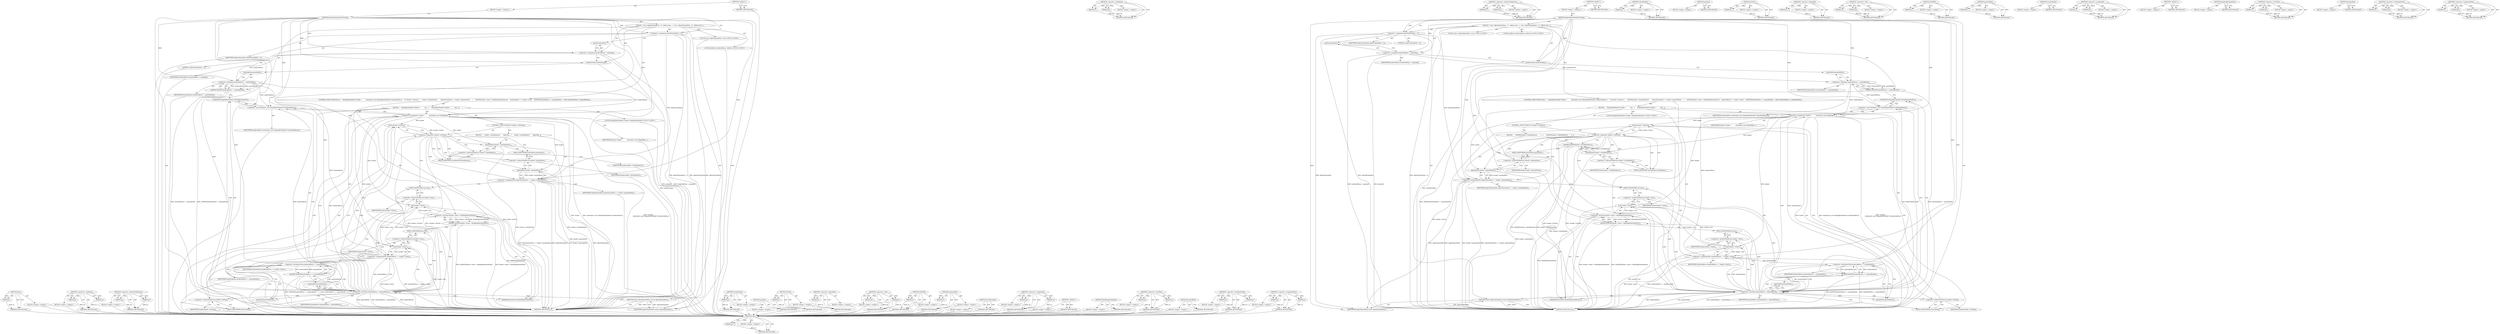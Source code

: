 digraph "&lt;operator&gt;.assignmentPlus" {
vulnerable_153 [label=<(METHOD,size)>];
vulnerable_154 [label=<(PARAM,p1)>];
vulnerable_155 [label=<(BLOCK,&lt;empty&gt;,&lt;empty&gt;)>];
vulnerable_156 [label=<(METHOD_RETURN,ANY)>];
vulnerable_109 [label=<(METHOD,&lt;operator&gt;.notEquals)>];
vulnerable_110 [label=<(PARAM,p1)>];
vulnerable_111 [label=<(PARAM,p2)>];
vulnerable_112 [label=<(BLOCK,&lt;empty&gt;,&lt;empty&gt;)>];
vulnerable_113 [label=<(METHOD_RETURN,ANY)>];
vulnerable_130 [label=<(METHOD,&lt;operator&gt;.indirectFieldAccess)>];
vulnerable_131 [label=<(PARAM,p1)>];
vulnerable_132 [label=<(PARAM,p2)>];
vulnerable_133 [label=<(BLOCK,&lt;empty&gt;,&lt;empty&gt;)>];
vulnerable_134 [label=<(METHOD_RETURN,ANY)>];
vulnerable_6 [label=<(METHOD,&lt;global&gt;)<SUB>1</SUB>>];
vulnerable_7 [label=<(BLOCK,&lt;empty&gt;,&lt;empty&gt;)<SUB>1</SUB>>];
vulnerable_8 [label=<(METHOD,objectPayloadSizeForTesting)<SUB>1</SUB>>];
vulnerable_9 [label=<(BLOCK,{
  size_t objectPayloadSize = 0;
  Address hea...,{
  size_t objectPayloadSize = 0;
  Address hea...)<SUB>1</SUB>>];
vulnerable_10 [label="<(LOCAL,size_t objectPayloadSize: size_t)<SUB>2</SUB>>"];
vulnerable_11 [label=<(&lt;operator&gt;.assignment,objectPayloadSize = 0)<SUB>2</SUB>>];
vulnerable_12 [label=<(IDENTIFIER,objectPayloadSize,objectPayloadSize = 0)<SUB>2</SUB>>];
vulnerable_13 [label=<(LITERAL,0,objectPayloadSize = 0)<SUB>2</SUB>>];
vulnerable_14 [label="<(LOCAL,Address headerAddress: Address)<SUB>3</SUB>>"];
vulnerable_15 [label=<(&lt;operator&gt;.assignment,headerAddress = payload())<SUB>3</SUB>>];
vulnerable_16 [label=<(IDENTIFIER,headerAddress,headerAddress = payload())<SUB>3</SUB>>];
vulnerable_17 [label=<(payload,payload())<SUB>3</SUB>>];
vulnerable_18 [label=<(markAsSwept,markAsSwept())<SUB>4</SUB>>];
vulnerable_19 [label=<(ASSERT,ASSERT(headerAddress != payloadEnd()))<SUB>5</SUB>>];
vulnerable_20 [label=<(&lt;operator&gt;.notEquals,headerAddress != payloadEnd())<SUB>5</SUB>>];
vulnerable_21 [label=<(IDENTIFIER,headerAddress,headerAddress != payloadEnd())<SUB>5</SUB>>];
vulnerable_22 [label=<(payloadEnd,payloadEnd())<SUB>5</SUB>>];
vulnerable_23 [label=<(CONTROL_STRUCTURE,DO,do {
     HeapObjectHeader* header =
         reinterpret_cast&lt;HeapObjectHeader*&gt;(headerAddress);
     if (!header-&gt;isFree()) {
      ASSERT(header-&gt;checkHeader());
       objectPayloadSize += header-&gt;payloadSize();
     }
     ASSERT(header-&gt;size() &lt; blinkPagePayloadSize());
    headerAddress += header-&gt;size();
    ASSERT(headerAddress &lt;= payloadEnd());
  } while (headerAddress &lt; payloadEnd());)<SUB>6</SUB>>];
vulnerable_24 [label=<(BLOCK,{
     HeapObjectHeader* header =
         rein...,{
     HeapObjectHeader* header =
         rein...)<SUB>6</SUB>>];
vulnerable_25 [label="<(LOCAL,HeapObjectHeader* header: HeapObjectHeader*)<SUB>7</SUB>>"];
vulnerable_26 [label=<(&lt;operator&gt;.assignment,* header =
         reinterpret_cast&lt;HeapObject...)<SUB>7</SUB>>];
vulnerable_27 [label=<(IDENTIFIER,header,* header =
         reinterpret_cast&lt;HeapObject...)<SUB>7</SUB>>];
vulnerable_28 [label=<(&lt;operator&gt;.cast,reinterpret_cast&lt;HeapObjectHeader*&gt;(headerAddress))<SUB>8</SUB>>];
vulnerable_29 [label=<(UNKNOWN,HeapObjectHeader*,HeapObjectHeader*)<SUB>8</SUB>>];
vulnerable_30 [label=<(IDENTIFIER,headerAddress,reinterpret_cast&lt;HeapObjectHeader*&gt;(headerAddress))<SUB>8</SUB>>];
vulnerable_31 [label=<(CONTROL_STRUCTURE,IF,if (!header-&gt;isFree()))<SUB>9</SUB>>];
vulnerable_32 [label=<(&lt;operator&gt;.logicalNot,!header-&gt;isFree())<SUB>9</SUB>>];
vulnerable_33 [label=<(isFree,header-&gt;isFree())<SUB>9</SUB>>];
vulnerable_34 [label=<(&lt;operator&gt;.indirectFieldAccess,header-&gt;isFree)<SUB>9</SUB>>];
vulnerable_35 [label=<(IDENTIFIER,header,header-&gt;isFree())<SUB>9</SUB>>];
vulnerable_36 [label=<(FIELD_IDENTIFIER,isFree,isFree)<SUB>9</SUB>>];
vulnerable_37 [label=<(BLOCK,{
      ASSERT(header-&gt;checkHeader());
       o...,{
      ASSERT(header-&gt;checkHeader());
       o...)<SUB>9</SUB>>];
vulnerable_38 [label=<(ASSERT,ASSERT(header-&gt;checkHeader()))<SUB>10</SUB>>];
vulnerable_39 [label=<(checkHeader,header-&gt;checkHeader())<SUB>10</SUB>>];
vulnerable_40 [label=<(&lt;operator&gt;.indirectFieldAccess,header-&gt;checkHeader)<SUB>10</SUB>>];
vulnerable_41 [label=<(IDENTIFIER,header,header-&gt;checkHeader())<SUB>10</SUB>>];
vulnerable_42 [label=<(FIELD_IDENTIFIER,checkHeader,checkHeader)<SUB>10</SUB>>];
vulnerable_43 [label=<(&lt;operator&gt;.assignmentPlus,objectPayloadSize += header-&gt;payloadSize())<SUB>11</SUB>>];
vulnerable_44 [label=<(IDENTIFIER,objectPayloadSize,objectPayloadSize += header-&gt;payloadSize())<SUB>11</SUB>>];
vulnerable_45 [label=<(payloadSize,header-&gt;payloadSize())<SUB>11</SUB>>];
vulnerable_46 [label=<(&lt;operator&gt;.indirectFieldAccess,header-&gt;payloadSize)<SUB>11</SUB>>];
vulnerable_47 [label=<(IDENTIFIER,header,header-&gt;payloadSize())<SUB>11</SUB>>];
vulnerable_48 [label=<(FIELD_IDENTIFIER,payloadSize,payloadSize)<SUB>11</SUB>>];
vulnerable_49 [label=<(ASSERT,ASSERT(header-&gt;size() &lt; blinkPagePayloadSize()))<SUB>13</SUB>>];
vulnerable_50 [label=<(&lt;operator&gt;.lessThan,header-&gt;size() &lt; blinkPagePayloadSize())<SUB>13</SUB>>];
vulnerable_51 [label=<(size,header-&gt;size())<SUB>13</SUB>>];
vulnerable_52 [label=<(&lt;operator&gt;.indirectFieldAccess,header-&gt;size)<SUB>13</SUB>>];
vulnerable_53 [label=<(IDENTIFIER,header,header-&gt;size())<SUB>13</SUB>>];
vulnerable_54 [label=<(FIELD_IDENTIFIER,size,size)<SUB>13</SUB>>];
vulnerable_55 [label=<(blinkPagePayloadSize,blinkPagePayloadSize())<SUB>13</SUB>>];
vulnerable_56 [label=<(&lt;operator&gt;.assignmentPlus,headerAddress += header-&gt;size())<SUB>14</SUB>>];
vulnerable_57 [label=<(IDENTIFIER,headerAddress,headerAddress += header-&gt;size())<SUB>14</SUB>>];
vulnerable_58 [label=<(size,header-&gt;size())<SUB>14</SUB>>];
vulnerable_59 [label=<(&lt;operator&gt;.indirectFieldAccess,header-&gt;size)<SUB>14</SUB>>];
vulnerable_60 [label=<(IDENTIFIER,header,header-&gt;size())<SUB>14</SUB>>];
vulnerable_61 [label=<(FIELD_IDENTIFIER,size,size)<SUB>14</SUB>>];
vulnerable_62 [label=<(ASSERT,ASSERT(headerAddress &lt;= payloadEnd()))<SUB>15</SUB>>];
vulnerable_63 [label=<(&lt;operator&gt;.lessEqualsThan,headerAddress &lt;= payloadEnd())<SUB>15</SUB>>];
vulnerable_64 [label=<(IDENTIFIER,headerAddress,headerAddress &lt;= payloadEnd())<SUB>15</SUB>>];
vulnerable_65 [label=<(payloadEnd,payloadEnd())<SUB>15</SUB>>];
vulnerable_66 [label=<(&lt;operator&gt;.lessThan,headerAddress &lt; payloadEnd())<SUB>16</SUB>>];
vulnerable_67 [label=<(IDENTIFIER,headerAddress,headerAddress &lt; payloadEnd())<SUB>16</SUB>>];
vulnerable_68 [label=<(payloadEnd,payloadEnd())<SUB>16</SUB>>];
vulnerable_69 [label=<(RETURN,return objectPayloadSize;,return objectPayloadSize;)<SUB>17</SUB>>];
vulnerable_70 [label=<(IDENTIFIER,objectPayloadSize,return objectPayloadSize;)<SUB>17</SUB>>];
vulnerable_71 [label=<(METHOD_RETURN,size_t)<SUB>1</SUB>>];
vulnerable_73 [label=<(METHOD_RETURN,ANY)<SUB>1</SUB>>];
vulnerable_135 [label=<(METHOD,checkHeader)>];
vulnerable_136 [label=<(PARAM,p1)>];
vulnerable_137 [label=<(BLOCK,&lt;empty&gt;,&lt;empty&gt;)>];
vulnerable_138 [label=<(METHOD_RETURN,ANY)>];
vulnerable_99 [label=<(METHOD,payload)>];
vulnerable_100 [label=<(BLOCK,&lt;empty&gt;,&lt;empty&gt;)>];
vulnerable_101 [label=<(METHOD_RETURN,ANY)>];
vulnerable_126 [label=<(METHOD,isFree)>];
vulnerable_127 [label=<(PARAM,p1)>];
vulnerable_128 [label=<(BLOCK,&lt;empty&gt;,&lt;empty&gt;)>];
vulnerable_129 [label=<(METHOD_RETURN,ANY)>];
vulnerable_122 [label=<(METHOD,&lt;operator&gt;.logicalNot)>];
vulnerable_123 [label=<(PARAM,p1)>];
vulnerable_124 [label=<(BLOCK,&lt;empty&gt;,&lt;empty&gt;)>];
vulnerable_125 [label=<(METHOD_RETURN,ANY)>];
vulnerable_117 [label=<(METHOD,&lt;operator&gt;.cast)>];
vulnerable_118 [label=<(PARAM,p1)>];
vulnerable_119 [label=<(PARAM,p2)>];
vulnerable_120 [label=<(BLOCK,&lt;empty&gt;,&lt;empty&gt;)>];
vulnerable_121 [label=<(METHOD_RETURN,ANY)>];
vulnerable_105 [label=<(METHOD,ASSERT)>];
vulnerable_106 [label=<(PARAM,p1)>];
vulnerable_107 [label=<(BLOCK,&lt;empty&gt;,&lt;empty&gt;)>];
vulnerable_108 [label=<(METHOD_RETURN,ANY)>];
vulnerable_144 [label=<(METHOD,payloadSize)>];
vulnerable_145 [label=<(PARAM,p1)>];
vulnerable_146 [label=<(BLOCK,&lt;empty&gt;,&lt;empty&gt;)>];
vulnerable_147 [label=<(METHOD_RETURN,ANY)>];
vulnerable_102 [label=<(METHOD,markAsSwept)>];
vulnerable_103 [label=<(BLOCK,&lt;empty&gt;,&lt;empty&gt;)>];
vulnerable_104 [label=<(METHOD_RETURN,ANY)>];
vulnerable_94 [label=<(METHOD,&lt;operator&gt;.assignment)>];
vulnerable_95 [label=<(PARAM,p1)>];
vulnerable_96 [label=<(PARAM,p2)>];
vulnerable_97 [label=<(BLOCK,&lt;empty&gt;,&lt;empty&gt;)>];
vulnerable_98 [label=<(METHOD_RETURN,ANY)>];
vulnerable_88 [label=<(METHOD,&lt;global&gt;)<SUB>1</SUB>>];
vulnerable_89 [label=<(BLOCK,&lt;empty&gt;,&lt;empty&gt;)>];
vulnerable_90 [label=<(METHOD_RETURN,ANY)>];
vulnerable_157 [label=<(METHOD,blinkPagePayloadSize)>];
vulnerable_158 [label=<(BLOCK,&lt;empty&gt;,&lt;empty&gt;)>];
vulnerable_159 [label=<(METHOD_RETURN,ANY)>];
vulnerable_148 [label=<(METHOD,&lt;operator&gt;.lessThan)>];
vulnerable_149 [label=<(PARAM,p1)>];
vulnerable_150 [label=<(PARAM,p2)>];
vulnerable_151 [label=<(BLOCK,&lt;empty&gt;,&lt;empty&gt;)>];
vulnerable_152 [label=<(METHOD_RETURN,ANY)>];
vulnerable_114 [label=<(METHOD,payloadEnd)>];
vulnerable_115 [label=<(BLOCK,&lt;empty&gt;,&lt;empty&gt;)>];
vulnerable_116 [label=<(METHOD_RETURN,ANY)>];
vulnerable_160 [label=<(METHOD,&lt;operator&gt;.lessEqualsThan)>];
vulnerable_161 [label=<(PARAM,p1)>];
vulnerable_162 [label=<(PARAM,p2)>];
vulnerable_163 [label=<(BLOCK,&lt;empty&gt;,&lt;empty&gt;)>];
vulnerable_164 [label=<(METHOD_RETURN,ANY)>];
vulnerable_139 [label=<(METHOD,&lt;operator&gt;.assignmentPlus)>];
vulnerable_140 [label=<(PARAM,p1)>];
vulnerable_141 [label=<(PARAM,p2)>];
vulnerable_142 [label=<(BLOCK,&lt;empty&gt;,&lt;empty&gt;)>];
vulnerable_143 [label=<(METHOD_RETURN,ANY)>];
fixed_152 [label=<(METHOD,size)>];
fixed_153 [label=<(PARAM,p1)>];
fixed_154 [label=<(BLOCK,&lt;empty&gt;,&lt;empty&gt;)>];
fixed_155 [label=<(METHOD_RETURN,ANY)>];
fixed_108 [label=<(METHOD,&lt;operator&gt;.notEquals)>];
fixed_109 [label=<(PARAM,p1)>];
fixed_110 [label=<(PARAM,p2)>];
fixed_111 [label=<(BLOCK,&lt;empty&gt;,&lt;empty&gt;)>];
fixed_112 [label=<(METHOD_RETURN,ANY)>];
fixed_129 [label=<(METHOD,&lt;operator&gt;.indirectFieldAccess)>];
fixed_130 [label=<(PARAM,p1)>];
fixed_131 [label=<(PARAM,p2)>];
fixed_132 [label=<(BLOCK,&lt;empty&gt;,&lt;empty&gt;)>];
fixed_133 [label=<(METHOD_RETURN,ANY)>];
fixed_6 [label=<(METHOD,&lt;global&gt;)<SUB>1</SUB>>];
fixed_7 [label=<(BLOCK,&lt;empty&gt;,&lt;empty&gt;)<SUB>1</SUB>>];
fixed_8 [label=<(METHOD,objectPayloadSizeForTesting)<SUB>1</SUB>>];
fixed_9 [label=<(BLOCK,{
  size_t objectPayloadSize = 0;
  Address hea...,{
  size_t objectPayloadSize = 0;
  Address hea...)<SUB>1</SUB>>];
fixed_10 [label="<(LOCAL,size_t objectPayloadSize: size_t)<SUB>2</SUB>>"];
fixed_11 [label=<(&lt;operator&gt;.assignment,objectPayloadSize = 0)<SUB>2</SUB>>];
fixed_12 [label=<(IDENTIFIER,objectPayloadSize,objectPayloadSize = 0)<SUB>2</SUB>>];
fixed_13 [label=<(LITERAL,0,objectPayloadSize = 0)<SUB>2</SUB>>];
fixed_14 [label="<(LOCAL,Address headerAddress: Address)<SUB>3</SUB>>"];
fixed_15 [label=<(&lt;operator&gt;.assignment,headerAddress = payload())<SUB>3</SUB>>];
fixed_16 [label=<(IDENTIFIER,headerAddress,headerAddress = payload())<SUB>3</SUB>>];
fixed_17 [label=<(payload,payload())<SUB>3</SUB>>];
fixed_18 [label=<(markAsSwept,markAsSwept())<SUB>4</SUB>>];
fixed_19 [label=<(ASSERT,ASSERT(headerAddress != payloadEnd()))<SUB>5</SUB>>];
fixed_20 [label=<(&lt;operator&gt;.notEquals,headerAddress != payloadEnd())<SUB>5</SUB>>];
fixed_21 [label=<(IDENTIFIER,headerAddress,headerAddress != payloadEnd())<SUB>5</SUB>>];
fixed_22 [label=<(payloadEnd,payloadEnd())<SUB>5</SUB>>];
fixed_23 [label=<(CONTROL_STRUCTURE,DO,do {
     HeapObjectHeader* header =
         reinterpret_cast&lt;HeapObjectHeader*&gt;(headerAddress);
     if (!header-&gt;isFree()) {
      header-&gt;checkHeader();
       objectPayloadSize += header-&gt;payloadSize();
     }
     ASSERT(header-&gt;size() &lt; blinkPagePayloadSize());
    headerAddress += header-&gt;size();
    ASSERT(headerAddress &lt;= payloadEnd());
  } while (headerAddress &lt; payloadEnd());)<SUB>6</SUB>>];
fixed_24 [label=<(BLOCK,{
     HeapObjectHeader* header =
         rein...,{
     HeapObjectHeader* header =
         rein...)<SUB>6</SUB>>];
fixed_25 [label="<(LOCAL,HeapObjectHeader* header: HeapObjectHeader*)<SUB>7</SUB>>"];
fixed_26 [label=<(&lt;operator&gt;.assignment,* header =
         reinterpret_cast&lt;HeapObject...)<SUB>7</SUB>>];
fixed_27 [label=<(IDENTIFIER,header,* header =
         reinterpret_cast&lt;HeapObject...)<SUB>7</SUB>>];
fixed_28 [label=<(&lt;operator&gt;.cast,reinterpret_cast&lt;HeapObjectHeader*&gt;(headerAddress))<SUB>8</SUB>>];
fixed_29 [label=<(UNKNOWN,HeapObjectHeader*,HeapObjectHeader*)<SUB>8</SUB>>];
fixed_30 [label=<(IDENTIFIER,headerAddress,reinterpret_cast&lt;HeapObjectHeader*&gt;(headerAddress))<SUB>8</SUB>>];
fixed_31 [label=<(CONTROL_STRUCTURE,IF,if (!header-&gt;isFree()))<SUB>9</SUB>>];
fixed_32 [label=<(&lt;operator&gt;.logicalNot,!header-&gt;isFree())<SUB>9</SUB>>];
fixed_33 [label=<(isFree,header-&gt;isFree())<SUB>9</SUB>>];
fixed_34 [label=<(&lt;operator&gt;.indirectFieldAccess,header-&gt;isFree)<SUB>9</SUB>>];
fixed_35 [label=<(IDENTIFIER,header,header-&gt;isFree())<SUB>9</SUB>>];
fixed_36 [label=<(FIELD_IDENTIFIER,isFree,isFree)<SUB>9</SUB>>];
fixed_37 [label=<(BLOCK,{
      header-&gt;checkHeader();
       objectPay...,{
      header-&gt;checkHeader();
       objectPay...)<SUB>9</SUB>>];
fixed_38 [label=<(checkHeader,header-&gt;checkHeader())<SUB>10</SUB>>];
fixed_39 [label=<(&lt;operator&gt;.indirectFieldAccess,header-&gt;checkHeader)<SUB>10</SUB>>];
fixed_40 [label=<(IDENTIFIER,header,header-&gt;checkHeader())<SUB>10</SUB>>];
fixed_41 [label=<(FIELD_IDENTIFIER,checkHeader,checkHeader)<SUB>10</SUB>>];
fixed_42 [label=<(&lt;operator&gt;.assignmentPlus,objectPayloadSize += header-&gt;payloadSize())<SUB>11</SUB>>];
fixed_43 [label=<(IDENTIFIER,objectPayloadSize,objectPayloadSize += header-&gt;payloadSize())<SUB>11</SUB>>];
fixed_44 [label=<(payloadSize,header-&gt;payloadSize())<SUB>11</SUB>>];
fixed_45 [label=<(&lt;operator&gt;.indirectFieldAccess,header-&gt;payloadSize)<SUB>11</SUB>>];
fixed_46 [label=<(IDENTIFIER,header,header-&gt;payloadSize())<SUB>11</SUB>>];
fixed_47 [label=<(FIELD_IDENTIFIER,payloadSize,payloadSize)<SUB>11</SUB>>];
fixed_48 [label=<(ASSERT,ASSERT(header-&gt;size() &lt; blinkPagePayloadSize()))<SUB>13</SUB>>];
fixed_49 [label=<(&lt;operator&gt;.lessThan,header-&gt;size() &lt; blinkPagePayloadSize())<SUB>13</SUB>>];
fixed_50 [label=<(size,header-&gt;size())<SUB>13</SUB>>];
fixed_51 [label=<(&lt;operator&gt;.indirectFieldAccess,header-&gt;size)<SUB>13</SUB>>];
fixed_52 [label=<(IDENTIFIER,header,header-&gt;size())<SUB>13</SUB>>];
fixed_53 [label=<(FIELD_IDENTIFIER,size,size)<SUB>13</SUB>>];
fixed_54 [label=<(blinkPagePayloadSize,blinkPagePayloadSize())<SUB>13</SUB>>];
fixed_55 [label=<(&lt;operator&gt;.assignmentPlus,headerAddress += header-&gt;size())<SUB>14</SUB>>];
fixed_56 [label=<(IDENTIFIER,headerAddress,headerAddress += header-&gt;size())<SUB>14</SUB>>];
fixed_57 [label=<(size,header-&gt;size())<SUB>14</SUB>>];
fixed_58 [label=<(&lt;operator&gt;.indirectFieldAccess,header-&gt;size)<SUB>14</SUB>>];
fixed_59 [label=<(IDENTIFIER,header,header-&gt;size())<SUB>14</SUB>>];
fixed_60 [label=<(FIELD_IDENTIFIER,size,size)<SUB>14</SUB>>];
fixed_61 [label=<(ASSERT,ASSERT(headerAddress &lt;= payloadEnd()))<SUB>15</SUB>>];
fixed_62 [label=<(&lt;operator&gt;.lessEqualsThan,headerAddress &lt;= payloadEnd())<SUB>15</SUB>>];
fixed_63 [label=<(IDENTIFIER,headerAddress,headerAddress &lt;= payloadEnd())<SUB>15</SUB>>];
fixed_64 [label=<(payloadEnd,payloadEnd())<SUB>15</SUB>>];
fixed_65 [label=<(&lt;operator&gt;.lessThan,headerAddress &lt; payloadEnd())<SUB>16</SUB>>];
fixed_66 [label=<(IDENTIFIER,headerAddress,headerAddress &lt; payloadEnd())<SUB>16</SUB>>];
fixed_67 [label=<(payloadEnd,payloadEnd())<SUB>16</SUB>>];
fixed_68 [label=<(RETURN,return objectPayloadSize;,return objectPayloadSize;)<SUB>17</SUB>>];
fixed_69 [label=<(IDENTIFIER,objectPayloadSize,return objectPayloadSize;)<SUB>17</SUB>>];
fixed_70 [label=<(METHOD_RETURN,size_t)<SUB>1</SUB>>];
fixed_72 [label=<(METHOD_RETURN,ANY)<SUB>1</SUB>>];
fixed_134 [label=<(METHOD,checkHeader)>];
fixed_135 [label=<(PARAM,p1)>];
fixed_136 [label=<(BLOCK,&lt;empty&gt;,&lt;empty&gt;)>];
fixed_137 [label=<(METHOD_RETURN,ANY)>];
fixed_98 [label=<(METHOD,payload)>];
fixed_99 [label=<(BLOCK,&lt;empty&gt;,&lt;empty&gt;)>];
fixed_100 [label=<(METHOD_RETURN,ANY)>];
fixed_125 [label=<(METHOD,isFree)>];
fixed_126 [label=<(PARAM,p1)>];
fixed_127 [label=<(BLOCK,&lt;empty&gt;,&lt;empty&gt;)>];
fixed_128 [label=<(METHOD_RETURN,ANY)>];
fixed_121 [label=<(METHOD,&lt;operator&gt;.logicalNot)>];
fixed_122 [label=<(PARAM,p1)>];
fixed_123 [label=<(BLOCK,&lt;empty&gt;,&lt;empty&gt;)>];
fixed_124 [label=<(METHOD_RETURN,ANY)>];
fixed_116 [label=<(METHOD,&lt;operator&gt;.cast)>];
fixed_117 [label=<(PARAM,p1)>];
fixed_118 [label=<(PARAM,p2)>];
fixed_119 [label=<(BLOCK,&lt;empty&gt;,&lt;empty&gt;)>];
fixed_120 [label=<(METHOD_RETURN,ANY)>];
fixed_104 [label=<(METHOD,ASSERT)>];
fixed_105 [label=<(PARAM,p1)>];
fixed_106 [label=<(BLOCK,&lt;empty&gt;,&lt;empty&gt;)>];
fixed_107 [label=<(METHOD_RETURN,ANY)>];
fixed_143 [label=<(METHOD,payloadSize)>];
fixed_144 [label=<(PARAM,p1)>];
fixed_145 [label=<(BLOCK,&lt;empty&gt;,&lt;empty&gt;)>];
fixed_146 [label=<(METHOD_RETURN,ANY)>];
fixed_101 [label=<(METHOD,markAsSwept)>];
fixed_102 [label=<(BLOCK,&lt;empty&gt;,&lt;empty&gt;)>];
fixed_103 [label=<(METHOD_RETURN,ANY)>];
fixed_93 [label=<(METHOD,&lt;operator&gt;.assignment)>];
fixed_94 [label=<(PARAM,p1)>];
fixed_95 [label=<(PARAM,p2)>];
fixed_96 [label=<(BLOCK,&lt;empty&gt;,&lt;empty&gt;)>];
fixed_97 [label=<(METHOD_RETURN,ANY)>];
fixed_87 [label=<(METHOD,&lt;global&gt;)<SUB>1</SUB>>];
fixed_88 [label=<(BLOCK,&lt;empty&gt;,&lt;empty&gt;)>];
fixed_89 [label=<(METHOD_RETURN,ANY)>];
fixed_156 [label=<(METHOD,blinkPagePayloadSize)>];
fixed_157 [label=<(BLOCK,&lt;empty&gt;,&lt;empty&gt;)>];
fixed_158 [label=<(METHOD_RETURN,ANY)>];
fixed_147 [label=<(METHOD,&lt;operator&gt;.lessThan)>];
fixed_148 [label=<(PARAM,p1)>];
fixed_149 [label=<(PARAM,p2)>];
fixed_150 [label=<(BLOCK,&lt;empty&gt;,&lt;empty&gt;)>];
fixed_151 [label=<(METHOD_RETURN,ANY)>];
fixed_113 [label=<(METHOD,payloadEnd)>];
fixed_114 [label=<(BLOCK,&lt;empty&gt;,&lt;empty&gt;)>];
fixed_115 [label=<(METHOD_RETURN,ANY)>];
fixed_159 [label=<(METHOD,&lt;operator&gt;.lessEqualsThan)>];
fixed_160 [label=<(PARAM,p1)>];
fixed_161 [label=<(PARAM,p2)>];
fixed_162 [label=<(BLOCK,&lt;empty&gt;,&lt;empty&gt;)>];
fixed_163 [label=<(METHOD_RETURN,ANY)>];
fixed_138 [label=<(METHOD,&lt;operator&gt;.assignmentPlus)>];
fixed_139 [label=<(PARAM,p1)>];
fixed_140 [label=<(PARAM,p2)>];
fixed_141 [label=<(BLOCK,&lt;empty&gt;,&lt;empty&gt;)>];
fixed_142 [label=<(METHOD_RETURN,ANY)>];
vulnerable_153 -> vulnerable_154  [key=0, label="AST: "];
vulnerable_153 -> vulnerable_154  [key=1, label="DDG: "];
vulnerable_153 -> vulnerable_155  [key=0, label="AST: "];
vulnerable_153 -> vulnerable_156  [key=0, label="AST: "];
vulnerable_153 -> vulnerable_156  [key=1, label="CFG: "];
vulnerable_154 -> vulnerable_156  [key=0, label="DDG: p1"];
vulnerable_109 -> vulnerable_110  [key=0, label="AST: "];
vulnerable_109 -> vulnerable_110  [key=1, label="DDG: "];
vulnerable_109 -> vulnerable_112  [key=0, label="AST: "];
vulnerable_109 -> vulnerable_111  [key=0, label="AST: "];
vulnerable_109 -> vulnerable_111  [key=1, label="DDG: "];
vulnerable_109 -> vulnerable_113  [key=0, label="AST: "];
vulnerable_109 -> vulnerable_113  [key=1, label="CFG: "];
vulnerable_110 -> vulnerable_113  [key=0, label="DDG: p1"];
vulnerable_111 -> vulnerable_113  [key=0, label="DDG: p2"];
vulnerable_130 -> vulnerable_131  [key=0, label="AST: "];
vulnerable_130 -> vulnerable_131  [key=1, label="DDG: "];
vulnerable_130 -> vulnerable_133  [key=0, label="AST: "];
vulnerable_130 -> vulnerable_132  [key=0, label="AST: "];
vulnerable_130 -> vulnerable_132  [key=1, label="DDG: "];
vulnerable_130 -> vulnerable_134  [key=0, label="AST: "];
vulnerable_130 -> vulnerable_134  [key=1, label="CFG: "];
vulnerable_131 -> vulnerable_134  [key=0, label="DDG: p1"];
vulnerable_132 -> vulnerable_134  [key=0, label="DDG: p2"];
vulnerable_6 -> vulnerable_7  [key=0, label="AST: "];
vulnerable_6 -> vulnerable_73  [key=0, label="AST: "];
vulnerable_6 -> vulnerable_73  [key=1, label="CFG: "];
vulnerable_7 -> vulnerable_8  [key=0, label="AST: "];
vulnerable_8 -> vulnerable_9  [key=0, label="AST: "];
vulnerable_8 -> vulnerable_71  [key=0, label="AST: "];
vulnerable_8 -> vulnerable_11  [key=0, label="CFG: "];
vulnerable_8 -> vulnerable_11  [key=1, label="DDG: "];
vulnerable_8 -> vulnerable_15  [key=0, label="DDG: "];
vulnerable_8 -> vulnerable_18  [key=0, label="DDG: "];
vulnerable_8 -> vulnerable_70  [key=0, label="DDG: "];
vulnerable_8 -> vulnerable_20  [key=0, label="DDG: "];
vulnerable_8 -> vulnerable_26  [key=0, label="DDG: "];
vulnerable_8 -> vulnerable_66  [key=0, label="DDG: "];
vulnerable_8 -> vulnerable_56  [key=0, label="DDG: "];
vulnerable_8 -> vulnerable_28  [key=0, label="DDG: "];
vulnerable_8 -> vulnerable_50  [key=0, label="DDG: "];
vulnerable_8 -> vulnerable_63  [key=0, label="DDG: "];
vulnerable_8 -> vulnerable_43  [key=0, label="DDG: "];
vulnerable_9 -> vulnerable_10  [key=0, label="AST: "];
vulnerable_9 -> vulnerable_11  [key=0, label="AST: "];
vulnerable_9 -> vulnerable_14  [key=0, label="AST: "];
vulnerable_9 -> vulnerable_15  [key=0, label="AST: "];
vulnerable_9 -> vulnerable_18  [key=0, label="AST: "];
vulnerable_9 -> vulnerable_19  [key=0, label="AST: "];
vulnerable_9 -> vulnerable_23  [key=0, label="AST: "];
vulnerable_9 -> vulnerable_69  [key=0, label="AST: "];
vulnerable_11 -> vulnerable_12  [key=0, label="AST: "];
vulnerable_11 -> vulnerable_13  [key=0, label="AST: "];
vulnerable_11 -> vulnerable_17  [key=0, label="CFG: "];
vulnerable_11 -> vulnerable_71  [key=0, label="DDG: objectPayloadSize"];
vulnerable_11 -> vulnerable_71  [key=1, label="DDG: objectPayloadSize = 0"];
vulnerable_11 -> vulnerable_70  [key=0, label="DDG: objectPayloadSize"];
vulnerable_11 -> vulnerable_43  [key=0, label="DDG: objectPayloadSize"];
vulnerable_15 -> vulnerable_16  [key=0, label="AST: "];
vulnerable_15 -> vulnerable_17  [key=0, label="AST: "];
vulnerable_15 -> vulnerable_18  [key=0, label="CFG: "];
vulnerable_15 -> vulnerable_71  [key=0, label="DDG: payload()"];
vulnerable_15 -> vulnerable_71  [key=1, label="DDG: headerAddress = payload()"];
vulnerable_15 -> vulnerable_20  [key=0, label="DDG: headerAddress"];
vulnerable_17 -> vulnerable_15  [key=0, label="CFG: "];
vulnerable_18 -> vulnerable_22  [key=0, label="CFG: "];
vulnerable_18 -> vulnerable_71  [key=0, label="DDG: markAsSwept()"];
vulnerable_19 -> vulnerable_20  [key=0, label="AST: "];
vulnerable_19 -> vulnerable_29  [key=0, label="CFG: "];
vulnerable_19 -> vulnerable_71  [key=0, label="DDG: headerAddress != payloadEnd()"];
vulnerable_19 -> vulnerable_71  [key=1, label="DDG: ASSERT(headerAddress != payloadEnd())"];
vulnerable_20 -> vulnerable_21  [key=0, label="AST: "];
vulnerable_20 -> vulnerable_22  [key=0, label="AST: "];
vulnerable_20 -> vulnerable_19  [key=0, label="CFG: "];
vulnerable_20 -> vulnerable_19  [key=1, label="DDG: headerAddress"];
vulnerable_20 -> vulnerable_19  [key=2, label="DDG: payloadEnd()"];
vulnerable_20 -> vulnerable_26  [key=0, label="DDG: headerAddress"];
vulnerable_20 -> vulnerable_56  [key=0, label="DDG: headerAddress"];
vulnerable_20 -> vulnerable_28  [key=0, label="DDG: headerAddress"];
vulnerable_22 -> vulnerable_20  [key=0, label="CFG: "];
vulnerable_23 -> vulnerable_24  [key=0, label="AST: "];
vulnerable_23 -> vulnerable_66  [key=0, label="AST: "];
vulnerable_24 -> vulnerable_25  [key=0, label="AST: "];
vulnerable_24 -> vulnerable_26  [key=0, label="AST: "];
vulnerable_24 -> vulnerable_31  [key=0, label="AST: "];
vulnerable_24 -> vulnerable_49  [key=0, label="AST: "];
vulnerable_24 -> vulnerable_56  [key=0, label="AST: "];
vulnerable_24 -> vulnerable_62  [key=0, label="AST: "];
vulnerable_26 -> vulnerable_27  [key=0, label="AST: "];
vulnerable_26 -> vulnerable_28  [key=0, label="AST: "];
vulnerable_26 -> vulnerable_36  [key=0, label="CFG: "];
vulnerable_26 -> vulnerable_71  [key=0, label="DDG: header"];
vulnerable_26 -> vulnerable_71  [key=1, label="DDG: reinterpret_cast&lt;HeapObjectHeader*&gt;(headerAddress)"];
vulnerable_26 -> vulnerable_71  [key=2, label="DDG: * header =
         reinterpret_cast&lt;HeapObjectHeader*&gt;(headerAddress)"];
vulnerable_26 -> vulnerable_58  [key=0, label="DDG: header"];
vulnerable_26 -> vulnerable_33  [key=0, label="DDG: header"];
vulnerable_26 -> vulnerable_51  [key=0, label="DDG: header"];
vulnerable_26 -> vulnerable_39  [key=0, label="DDG: header"];
vulnerable_26 -> vulnerable_45  [key=0, label="DDG: header"];
vulnerable_28 -> vulnerable_29  [key=0, label="AST: "];
vulnerable_28 -> vulnerable_30  [key=0, label="AST: "];
vulnerable_28 -> vulnerable_26  [key=0, label="CFG: "];
vulnerable_29 -> vulnerable_28  [key=0, label="CFG: "];
vulnerable_31 -> vulnerable_32  [key=0, label="AST: "];
vulnerable_31 -> vulnerable_37  [key=0, label="AST: "];
vulnerable_32 -> vulnerable_33  [key=0, label="AST: "];
vulnerable_32 -> vulnerable_42  [key=0, label="CFG: "];
vulnerable_32 -> vulnerable_42  [key=1, label="CDG: "];
vulnerable_32 -> vulnerable_54  [key=0, label="CFG: "];
vulnerable_32 -> vulnerable_71  [key=0, label="DDG: header-&gt;isFree()"];
vulnerable_32 -> vulnerable_71  [key=1, label="DDG: !header-&gt;isFree()"];
vulnerable_32 -> vulnerable_48  [key=0, label="CDG: "];
vulnerable_32 -> vulnerable_46  [key=0, label="CDG: "];
vulnerable_32 -> vulnerable_38  [key=0, label="CDG: "];
vulnerable_32 -> vulnerable_45  [key=0, label="CDG: "];
vulnerable_32 -> vulnerable_40  [key=0, label="CDG: "];
vulnerable_32 -> vulnerable_39  [key=0, label="CDG: "];
vulnerable_32 -> vulnerable_43  [key=0, label="CDG: "];
vulnerable_33 -> vulnerable_34  [key=0, label="AST: "];
vulnerable_33 -> vulnerable_32  [key=0, label="CFG: "];
vulnerable_33 -> vulnerable_32  [key=1, label="DDG: header-&gt;isFree"];
vulnerable_33 -> vulnerable_71  [key=0, label="DDG: header-&gt;isFree"];
vulnerable_34 -> vulnerable_35  [key=0, label="AST: "];
vulnerable_34 -> vulnerable_36  [key=0, label="AST: "];
vulnerable_34 -> vulnerable_33  [key=0, label="CFG: "];
vulnerable_36 -> vulnerable_34  [key=0, label="CFG: "];
vulnerable_37 -> vulnerable_38  [key=0, label="AST: "];
vulnerable_37 -> vulnerable_43  [key=0, label="AST: "];
vulnerable_38 -> vulnerable_39  [key=0, label="AST: "];
vulnerable_38 -> vulnerable_48  [key=0, label="CFG: "];
vulnerable_38 -> vulnerable_71  [key=0, label="DDG: header-&gt;checkHeader()"];
vulnerable_38 -> vulnerable_71  [key=1, label="DDG: ASSERT(header-&gt;checkHeader())"];
vulnerable_39 -> vulnerable_40  [key=0, label="AST: "];
vulnerable_39 -> vulnerable_38  [key=0, label="CFG: "];
vulnerable_39 -> vulnerable_38  [key=1, label="DDG: header-&gt;checkHeader"];
vulnerable_39 -> vulnerable_71  [key=0, label="DDG: header-&gt;checkHeader"];
vulnerable_40 -> vulnerable_41  [key=0, label="AST: "];
vulnerable_40 -> vulnerable_42  [key=0, label="AST: "];
vulnerable_40 -> vulnerable_39  [key=0, label="CFG: "];
vulnerable_42 -> vulnerable_40  [key=0, label="CFG: "];
vulnerable_43 -> vulnerable_44  [key=0, label="AST: "];
vulnerable_43 -> vulnerable_45  [key=0, label="AST: "];
vulnerable_43 -> vulnerable_54  [key=0, label="CFG: "];
vulnerable_43 -> vulnerable_71  [key=0, label="DDG: objectPayloadSize"];
vulnerable_43 -> vulnerable_71  [key=1, label="DDG: header-&gt;payloadSize()"];
vulnerable_43 -> vulnerable_71  [key=2, label="DDG: objectPayloadSize += header-&gt;payloadSize()"];
vulnerable_43 -> vulnerable_70  [key=0, label="DDG: objectPayloadSize"];
vulnerable_45 -> vulnerable_46  [key=0, label="AST: "];
vulnerable_45 -> vulnerable_43  [key=0, label="CFG: "];
vulnerable_45 -> vulnerable_43  [key=1, label="DDG: header-&gt;payloadSize"];
vulnerable_45 -> vulnerable_71  [key=0, label="DDG: header-&gt;payloadSize"];
vulnerable_46 -> vulnerable_47  [key=0, label="AST: "];
vulnerable_46 -> vulnerable_48  [key=0, label="AST: "];
vulnerable_46 -> vulnerable_45  [key=0, label="CFG: "];
vulnerable_48 -> vulnerable_46  [key=0, label="CFG: "];
vulnerable_49 -> vulnerable_50  [key=0, label="AST: "];
vulnerable_49 -> vulnerable_61  [key=0, label="CFG: "];
vulnerable_49 -> vulnerable_71  [key=0, label="DDG: header-&gt;size() &lt; blinkPagePayloadSize()"];
vulnerable_49 -> vulnerable_71  [key=1, label="DDG: ASSERT(header-&gt;size() &lt; blinkPagePayloadSize())"];
vulnerable_50 -> vulnerable_51  [key=0, label="AST: "];
vulnerable_50 -> vulnerable_55  [key=0, label="AST: "];
vulnerable_50 -> vulnerable_49  [key=0, label="CFG: "];
vulnerable_50 -> vulnerable_49  [key=1, label="DDG: header-&gt;size()"];
vulnerable_50 -> vulnerable_49  [key=2, label="DDG: blinkPagePayloadSize()"];
vulnerable_50 -> vulnerable_71  [key=0, label="DDG: blinkPagePayloadSize()"];
vulnerable_51 -> vulnerable_52  [key=0, label="AST: "];
vulnerable_51 -> vulnerable_55  [key=0, label="CFG: "];
vulnerable_51 -> vulnerable_50  [key=0, label="DDG: header-&gt;size"];
vulnerable_51 -> vulnerable_58  [key=0, label="DDG: header-&gt;size"];
vulnerable_52 -> vulnerable_53  [key=0, label="AST: "];
vulnerable_52 -> vulnerable_54  [key=0, label="AST: "];
vulnerable_52 -> vulnerable_51  [key=0, label="CFG: "];
vulnerable_54 -> vulnerable_52  [key=0, label="CFG: "];
vulnerable_55 -> vulnerable_50  [key=0, label="CFG: "];
vulnerable_56 -> vulnerable_57  [key=0, label="AST: "];
vulnerable_56 -> vulnerable_58  [key=0, label="AST: "];
vulnerable_56 -> vulnerable_65  [key=0, label="CFG: "];
vulnerable_56 -> vulnerable_71  [key=0, label="DDG: header-&gt;size()"];
vulnerable_56 -> vulnerable_71  [key=1, label="DDG: headerAddress += header-&gt;size()"];
vulnerable_56 -> vulnerable_63  [key=0, label="DDG: headerAddress"];
vulnerable_58 -> vulnerable_59  [key=0, label="AST: "];
vulnerable_58 -> vulnerable_56  [key=0, label="CFG: "];
vulnerable_58 -> vulnerable_56  [key=1, label="DDG: header-&gt;size"];
vulnerable_58 -> vulnerable_71  [key=0, label="DDG: header-&gt;size"];
vulnerable_58 -> vulnerable_51  [key=0, label="DDG: header-&gt;size"];
vulnerable_59 -> vulnerable_60  [key=0, label="AST: "];
vulnerable_59 -> vulnerable_61  [key=0, label="AST: "];
vulnerable_59 -> vulnerable_58  [key=0, label="CFG: "];
vulnerable_61 -> vulnerable_59  [key=0, label="CFG: "];
vulnerable_62 -> vulnerable_63  [key=0, label="AST: "];
vulnerable_62 -> vulnerable_68  [key=0, label="CFG: "];
vulnerable_62 -> vulnerable_71  [key=0, label="DDG: headerAddress &lt;= payloadEnd()"];
vulnerable_62 -> vulnerable_71  [key=1, label="DDG: ASSERT(headerAddress &lt;= payloadEnd())"];
vulnerable_63 -> vulnerable_64  [key=0, label="AST: "];
vulnerable_63 -> vulnerable_65  [key=0, label="AST: "];
vulnerable_63 -> vulnerable_62  [key=0, label="CFG: "];
vulnerable_63 -> vulnerable_62  [key=1, label="DDG: headerAddress"];
vulnerable_63 -> vulnerable_62  [key=2, label="DDG: payloadEnd()"];
vulnerable_63 -> vulnerable_66  [key=0, label="DDG: headerAddress"];
vulnerable_65 -> vulnerable_63  [key=0, label="CFG: "];
vulnerable_66 -> vulnerable_67  [key=0, label="AST: "];
vulnerable_66 -> vulnerable_68  [key=0, label="AST: "];
vulnerable_66 -> vulnerable_68  [key=1, label="CDG: "];
vulnerable_66 -> vulnerable_29  [key=0, label="CFG: "];
vulnerable_66 -> vulnerable_29  [key=1, label="CDG: "];
vulnerable_66 -> vulnerable_69  [key=0, label="CFG: "];
vulnerable_66 -> vulnerable_71  [key=0, label="DDG: headerAddress"];
vulnerable_66 -> vulnerable_71  [key=1, label="DDG: payloadEnd()"];
vulnerable_66 -> vulnerable_71  [key=2, label="DDG: headerAddress &lt; payloadEnd()"];
vulnerable_66 -> vulnerable_26  [key=0, label="DDG: headerAddress"];
vulnerable_66 -> vulnerable_26  [key=1, label="CDG: "];
vulnerable_66 -> vulnerable_56  [key=0, label="DDG: headerAddress"];
vulnerable_66 -> vulnerable_56  [key=1, label="CDG: "];
vulnerable_66 -> vulnerable_28  [key=0, label="DDG: headerAddress"];
vulnerable_66 -> vulnerable_28  [key=1, label="CDG: "];
vulnerable_66 -> vulnerable_34  [key=0, label="CDG: "];
vulnerable_66 -> vulnerable_32  [key=0, label="CDG: "];
vulnerable_66 -> vulnerable_58  [key=0, label="CDG: "];
vulnerable_66 -> vulnerable_49  [key=0, label="CDG: "];
vulnerable_66 -> vulnerable_33  [key=0, label="CDG: "];
vulnerable_66 -> vulnerable_61  [key=0, label="CDG: "];
vulnerable_66 -> vulnerable_51  [key=0, label="CDG: "];
vulnerable_66 -> vulnerable_66  [key=0, label="CDG: "];
vulnerable_66 -> vulnerable_36  [key=0, label="CDG: "];
vulnerable_66 -> vulnerable_52  [key=0, label="CDG: "];
vulnerable_66 -> vulnerable_63  [key=0, label="CDG: "];
vulnerable_66 -> vulnerable_65  [key=0, label="CDG: "];
vulnerable_66 -> vulnerable_50  [key=0, label="CDG: "];
vulnerable_66 -> vulnerable_59  [key=0, label="CDG: "];
vulnerable_66 -> vulnerable_55  [key=0, label="CDG: "];
vulnerable_66 -> vulnerable_54  [key=0, label="CDG: "];
vulnerable_66 -> vulnerable_62  [key=0, label="CDG: "];
vulnerable_68 -> vulnerable_66  [key=0, label="CFG: "];
vulnerable_69 -> vulnerable_70  [key=0, label="AST: "];
vulnerable_69 -> vulnerable_71  [key=0, label="CFG: "];
vulnerable_69 -> vulnerable_71  [key=1, label="DDG: &lt;RET&gt;"];
vulnerable_70 -> vulnerable_69  [key=0, label="DDG: objectPayloadSize"];
vulnerable_135 -> vulnerable_136  [key=0, label="AST: "];
vulnerable_135 -> vulnerable_136  [key=1, label="DDG: "];
vulnerable_135 -> vulnerable_137  [key=0, label="AST: "];
vulnerable_135 -> vulnerable_138  [key=0, label="AST: "];
vulnerable_135 -> vulnerable_138  [key=1, label="CFG: "];
vulnerable_136 -> vulnerable_138  [key=0, label="DDG: p1"];
vulnerable_99 -> vulnerable_100  [key=0, label="AST: "];
vulnerable_99 -> vulnerable_101  [key=0, label="AST: "];
vulnerable_99 -> vulnerable_101  [key=1, label="CFG: "];
vulnerable_126 -> vulnerable_127  [key=0, label="AST: "];
vulnerable_126 -> vulnerable_127  [key=1, label="DDG: "];
vulnerable_126 -> vulnerable_128  [key=0, label="AST: "];
vulnerable_126 -> vulnerable_129  [key=0, label="AST: "];
vulnerable_126 -> vulnerable_129  [key=1, label="CFG: "];
vulnerable_127 -> vulnerable_129  [key=0, label="DDG: p1"];
vulnerable_122 -> vulnerable_123  [key=0, label="AST: "];
vulnerable_122 -> vulnerable_123  [key=1, label="DDG: "];
vulnerable_122 -> vulnerable_124  [key=0, label="AST: "];
vulnerable_122 -> vulnerable_125  [key=0, label="AST: "];
vulnerable_122 -> vulnerable_125  [key=1, label="CFG: "];
vulnerable_123 -> vulnerable_125  [key=0, label="DDG: p1"];
vulnerable_117 -> vulnerable_118  [key=0, label="AST: "];
vulnerable_117 -> vulnerable_118  [key=1, label="DDG: "];
vulnerable_117 -> vulnerable_120  [key=0, label="AST: "];
vulnerable_117 -> vulnerable_119  [key=0, label="AST: "];
vulnerable_117 -> vulnerable_119  [key=1, label="DDG: "];
vulnerable_117 -> vulnerable_121  [key=0, label="AST: "];
vulnerable_117 -> vulnerable_121  [key=1, label="CFG: "];
vulnerable_118 -> vulnerable_121  [key=0, label="DDG: p1"];
vulnerable_119 -> vulnerable_121  [key=0, label="DDG: p2"];
vulnerable_105 -> vulnerable_106  [key=0, label="AST: "];
vulnerable_105 -> vulnerable_106  [key=1, label="DDG: "];
vulnerable_105 -> vulnerable_107  [key=0, label="AST: "];
vulnerable_105 -> vulnerable_108  [key=0, label="AST: "];
vulnerable_105 -> vulnerable_108  [key=1, label="CFG: "];
vulnerable_106 -> vulnerable_108  [key=0, label="DDG: p1"];
vulnerable_144 -> vulnerable_145  [key=0, label="AST: "];
vulnerable_144 -> vulnerable_145  [key=1, label="DDG: "];
vulnerable_144 -> vulnerable_146  [key=0, label="AST: "];
vulnerable_144 -> vulnerable_147  [key=0, label="AST: "];
vulnerable_144 -> vulnerable_147  [key=1, label="CFG: "];
vulnerable_145 -> vulnerable_147  [key=0, label="DDG: p1"];
vulnerable_102 -> vulnerable_103  [key=0, label="AST: "];
vulnerable_102 -> vulnerable_104  [key=0, label="AST: "];
vulnerable_102 -> vulnerable_104  [key=1, label="CFG: "];
vulnerable_94 -> vulnerable_95  [key=0, label="AST: "];
vulnerable_94 -> vulnerable_95  [key=1, label="DDG: "];
vulnerable_94 -> vulnerable_97  [key=0, label="AST: "];
vulnerable_94 -> vulnerable_96  [key=0, label="AST: "];
vulnerable_94 -> vulnerable_96  [key=1, label="DDG: "];
vulnerable_94 -> vulnerable_98  [key=0, label="AST: "];
vulnerable_94 -> vulnerable_98  [key=1, label="CFG: "];
vulnerable_95 -> vulnerable_98  [key=0, label="DDG: p1"];
vulnerable_96 -> vulnerable_98  [key=0, label="DDG: p2"];
vulnerable_88 -> vulnerable_89  [key=0, label="AST: "];
vulnerable_88 -> vulnerable_90  [key=0, label="AST: "];
vulnerable_88 -> vulnerable_90  [key=1, label="CFG: "];
vulnerable_157 -> vulnerable_158  [key=0, label="AST: "];
vulnerable_157 -> vulnerable_159  [key=0, label="AST: "];
vulnerable_157 -> vulnerable_159  [key=1, label="CFG: "];
vulnerable_148 -> vulnerable_149  [key=0, label="AST: "];
vulnerable_148 -> vulnerable_149  [key=1, label="DDG: "];
vulnerable_148 -> vulnerable_151  [key=0, label="AST: "];
vulnerable_148 -> vulnerable_150  [key=0, label="AST: "];
vulnerable_148 -> vulnerable_150  [key=1, label="DDG: "];
vulnerable_148 -> vulnerable_152  [key=0, label="AST: "];
vulnerable_148 -> vulnerable_152  [key=1, label="CFG: "];
vulnerable_149 -> vulnerable_152  [key=0, label="DDG: p1"];
vulnerable_150 -> vulnerable_152  [key=0, label="DDG: p2"];
vulnerable_114 -> vulnerable_115  [key=0, label="AST: "];
vulnerable_114 -> vulnerable_116  [key=0, label="AST: "];
vulnerable_114 -> vulnerable_116  [key=1, label="CFG: "];
vulnerable_160 -> vulnerable_161  [key=0, label="AST: "];
vulnerable_160 -> vulnerable_161  [key=1, label="DDG: "];
vulnerable_160 -> vulnerable_163  [key=0, label="AST: "];
vulnerable_160 -> vulnerable_162  [key=0, label="AST: "];
vulnerable_160 -> vulnerable_162  [key=1, label="DDG: "];
vulnerable_160 -> vulnerable_164  [key=0, label="AST: "];
vulnerable_160 -> vulnerable_164  [key=1, label="CFG: "];
vulnerable_161 -> vulnerable_164  [key=0, label="DDG: p1"];
vulnerable_162 -> vulnerable_164  [key=0, label="DDG: p2"];
vulnerable_139 -> vulnerable_140  [key=0, label="AST: "];
vulnerable_139 -> vulnerable_140  [key=1, label="DDG: "];
vulnerable_139 -> vulnerable_142  [key=0, label="AST: "];
vulnerable_139 -> vulnerable_141  [key=0, label="AST: "];
vulnerable_139 -> vulnerable_141  [key=1, label="DDG: "];
vulnerable_139 -> vulnerable_143  [key=0, label="AST: "];
vulnerable_139 -> vulnerable_143  [key=1, label="CFG: "];
vulnerable_140 -> vulnerable_143  [key=0, label="DDG: p1"];
vulnerable_141 -> vulnerable_143  [key=0, label="DDG: p2"];
fixed_152 -> fixed_153  [key=0, label="AST: "];
fixed_152 -> fixed_153  [key=1, label="DDG: "];
fixed_152 -> fixed_154  [key=0, label="AST: "];
fixed_152 -> fixed_155  [key=0, label="AST: "];
fixed_152 -> fixed_155  [key=1, label="CFG: "];
fixed_153 -> fixed_155  [key=0, label="DDG: p1"];
fixed_154 -> vulnerable_153  [key=0];
fixed_155 -> vulnerable_153  [key=0];
fixed_108 -> fixed_109  [key=0, label="AST: "];
fixed_108 -> fixed_109  [key=1, label="DDG: "];
fixed_108 -> fixed_111  [key=0, label="AST: "];
fixed_108 -> fixed_110  [key=0, label="AST: "];
fixed_108 -> fixed_110  [key=1, label="DDG: "];
fixed_108 -> fixed_112  [key=0, label="AST: "];
fixed_108 -> fixed_112  [key=1, label="CFG: "];
fixed_109 -> fixed_112  [key=0, label="DDG: p1"];
fixed_110 -> fixed_112  [key=0, label="DDG: p2"];
fixed_111 -> vulnerable_153  [key=0];
fixed_112 -> vulnerable_153  [key=0];
fixed_129 -> fixed_130  [key=0, label="AST: "];
fixed_129 -> fixed_130  [key=1, label="DDG: "];
fixed_129 -> fixed_132  [key=0, label="AST: "];
fixed_129 -> fixed_131  [key=0, label="AST: "];
fixed_129 -> fixed_131  [key=1, label="DDG: "];
fixed_129 -> fixed_133  [key=0, label="AST: "];
fixed_129 -> fixed_133  [key=1, label="CFG: "];
fixed_130 -> fixed_133  [key=0, label="DDG: p1"];
fixed_131 -> fixed_133  [key=0, label="DDG: p2"];
fixed_132 -> vulnerable_153  [key=0];
fixed_133 -> vulnerable_153  [key=0];
fixed_6 -> fixed_7  [key=0, label="AST: "];
fixed_6 -> fixed_72  [key=0, label="AST: "];
fixed_6 -> fixed_72  [key=1, label="CFG: "];
fixed_7 -> fixed_8  [key=0, label="AST: "];
fixed_8 -> fixed_9  [key=0, label="AST: "];
fixed_8 -> fixed_70  [key=0, label="AST: "];
fixed_8 -> fixed_11  [key=0, label="CFG: "];
fixed_8 -> fixed_11  [key=1, label="DDG: "];
fixed_8 -> fixed_15  [key=0, label="DDG: "];
fixed_8 -> fixed_18  [key=0, label="DDG: "];
fixed_8 -> fixed_69  [key=0, label="DDG: "];
fixed_8 -> fixed_20  [key=0, label="DDG: "];
fixed_8 -> fixed_26  [key=0, label="DDG: "];
fixed_8 -> fixed_65  [key=0, label="DDG: "];
fixed_8 -> fixed_55  [key=0, label="DDG: "];
fixed_8 -> fixed_28  [key=0, label="DDG: "];
fixed_8 -> fixed_49  [key=0, label="DDG: "];
fixed_8 -> fixed_62  [key=0, label="DDG: "];
fixed_8 -> fixed_42  [key=0, label="DDG: "];
fixed_9 -> fixed_10  [key=0, label="AST: "];
fixed_9 -> fixed_11  [key=0, label="AST: "];
fixed_9 -> fixed_14  [key=0, label="AST: "];
fixed_9 -> fixed_15  [key=0, label="AST: "];
fixed_9 -> fixed_18  [key=0, label="AST: "];
fixed_9 -> fixed_19  [key=0, label="AST: "];
fixed_9 -> fixed_23  [key=0, label="AST: "];
fixed_9 -> fixed_68  [key=0, label="AST: "];
fixed_10 -> vulnerable_153  [key=0];
fixed_11 -> fixed_12  [key=0, label="AST: "];
fixed_11 -> fixed_13  [key=0, label="AST: "];
fixed_11 -> fixed_17  [key=0, label="CFG: "];
fixed_11 -> fixed_70  [key=0, label="DDG: objectPayloadSize"];
fixed_11 -> fixed_70  [key=1, label="DDG: objectPayloadSize = 0"];
fixed_11 -> fixed_69  [key=0, label="DDG: objectPayloadSize"];
fixed_11 -> fixed_42  [key=0, label="DDG: objectPayloadSize"];
fixed_12 -> vulnerable_153  [key=0];
fixed_13 -> vulnerable_153  [key=0];
fixed_14 -> vulnerable_153  [key=0];
fixed_15 -> fixed_16  [key=0, label="AST: "];
fixed_15 -> fixed_17  [key=0, label="AST: "];
fixed_15 -> fixed_18  [key=0, label="CFG: "];
fixed_15 -> fixed_70  [key=0, label="DDG: payload()"];
fixed_15 -> fixed_70  [key=1, label="DDG: headerAddress = payload()"];
fixed_15 -> fixed_20  [key=0, label="DDG: headerAddress"];
fixed_16 -> vulnerable_153  [key=0];
fixed_17 -> fixed_15  [key=0, label="CFG: "];
fixed_18 -> fixed_22  [key=0, label="CFG: "];
fixed_18 -> fixed_70  [key=0, label="DDG: markAsSwept()"];
fixed_19 -> fixed_20  [key=0, label="AST: "];
fixed_19 -> fixed_29  [key=0, label="CFG: "];
fixed_19 -> fixed_70  [key=0, label="DDG: headerAddress != payloadEnd()"];
fixed_19 -> fixed_70  [key=1, label="DDG: ASSERT(headerAddress != payloadEnd())"];
fixed_20 -> fixed_21  [key=0, label="AST: "];
fixed_20 -> fixed_22  [key=0, label="AST: "];
fixed_20 -> fixed_19  [key=0, label="CFG: "];
fixed_20 -> fixed_19  [key=1, label="DDG: headerAddress"];
fixed_20 -> fixed_19  [key=2, label="DDG: payloadEnd()"];
fixed_20 -> fixed_26  [key=0, label="DDG: headerAddress"];
fixed_20 -> fixed_55  [key=0, label="DDG: headerAddress"];
fixed_20 -> fixed_28  [key=0, label="DDG: headerAddress"];
fixed_21 -> vulnerable_153  [key=0];
fixed_22 -> fixed_20  [key=0, label="CFG: "];
fixed_23 -> fixed_24  [key=0, label="AST: "];
fixed_23 -> fixed_65  [key=0, label="AST: "];
fixed_24 -> fixed_25  [key=0, label="AST: "];
fixed_24 -> fixed_26  [key=0, label="AST: "];
fixed_24 -> fixed_31  [key=0, label="AST: "];
fixed_24 -> fixed_48  [key=0, label="AST: "];
fixed_24 -> fixed_55  [key=0, label="AST: "];
fixed_24 -> fixed_61  [key=0, label="AST: "];
fixed_25 -> vulnerable_153  [key=0];
fixed_26 -> fixed_27  [key=0, label="AST: "];
fixed_26 -> fixed_28  [key=0, label="AST: "];
fixed_26 -> fixed_36  [key=0, label="CFG: "];
fixed_26 -> fixed_70  [key=0, label="DDG: header"];
fixed_26 -> fixed_70  [key=1, label="DDG: reinterpret_cast&lt;HeapObjectHeader*&gt;(headerAddress)"];
fixed_26 -> fixed_70  [key=2, label="DDG: * header =
         reinterpret_cast&lt;HeapObjectHeader*&gt;(headerAddress)"];
fixed_26 -> fixed_57  [key=0, label="DDG: header"];
fixed_26 -> fixed_33  [key=0, label="DDG: header"];
fixed_26 -> fixed_38  [key=0, label="DDG: header"];
fixed_26 -> fixed_50  [key=0, label="DDG: header"];
fixed_26 -> fixed_44  [key=0, label="DDG: header"];
fixed_27 -> vulnerable_153  [key=0];
fixed_28 -> fixed_29  [key=0, label="AST: "];
fixed_28 -> fixed_30  [key=0, label="AST: "];
fixed_28 -> fixed_26  [key=0, label="CFG: "];
fixed_29 -> fixed_28  [key=0, label="CFG: "];
fixed_30 -> vulnerable_153  [key=0];
fixed_31 -> fixed_32  [key=0, label="AST: "];
fixed_31 -> fixed_37  [key=0, label="AST: "];
fixed_32 -> fixed_33  [key=0, label="AST: "];
fixed_32 -> fixed_41  [key=0, label="CFG: "];
fixed_32 -> fixed_41  [key=1, label="CDG: "];
fixed_32 -> fixed_53  [key=0, label="CFG: "];
fixed_32 -> fixed_70  [key=0, label="DDG: header-&gt;isFree()"];
fixed_32 -> fixed_70  [key=1, label="DDG: !header-&gt;isFree()"];
fixed_32 -> fixed_47  [key=0, label="CDG: "];
fixed_32 -> fixed_42  [key=0, label="CDG: "];
fixed_32 -> fixed_38  [key=0, label="CDG: "];
fixed_32 -> fixed_45  [key=0, label="CDG: "];
fixed_32 -> fixed_44  [key=0, label="CDG: "];
fixed_32 -> fixed_39  [key=0, label="CDG: "];
fixed_33 -> fixed_34  [key=0, label="AST: "];
fixed_33 -> fixed_32  [key=0, label="CFG: "];
fixed_33 -> fixed_32  [key=1, label="DDG: header-&gt;isFree"];
fixed_33 -> fixed_70  [key=0, label="DDG: header-&gt;isFree"];
fixed_34 -> fixed_35  [key=0, label="AST: "];
fixed_34 -> fixed_36  [key=0, label="AST: "];
fixed_34 -> fixed_33  [key=0, label="CFG: "];
fixed_35 -> vulnerable_153  [key=0];
fixed_36 -> fixed_34  [key=0, label="CFG: "];
fixed_37 -> fixed_38  [key=0, label="AST: "];
fixed_37 -> fixed_42  [key=0, label="AST: "];
fixed_38 -> fixed_39  [key=0, label="AST: "];
fixed_38 -> fixed_47  [key=0, label="CFG: "];
fixed_38 -> fixed_70  [key=0, label="DDG: header-&gt;checkHeader"];
fixed_38 -> fixed_70  [key=1, label="DDG: header-&gt;checkHeader()"];
fixed_39 -> fixed_40  [key=0, label="AST: "];
fixed_39 -> fixed_41  [key=0, label="AST: "];
fixed_39 -> fixed_38  [key=0, label="CFG: "];
fixed_40 -> vulnerable_153  [key=0];
fixed_41 -> fixed_39  [key=0, label="CFG: "];
fixed_42 -> fixed_43  [key=0, label="AST: "];
fixed_42 -> fixed_44  [key=0, label="AST: "];
fixed_42 -> fixed_53  [key=0, label="CFG: "];
fixed_42 -> fixed_70  [key=0, label="DDG: objectPayloadSize"];
fixed_42 -> fixed_70  [key=1, label="DDG: header-&gt;payloadSize()"];
fixed_42 -> fixed_70  [key=2, label="DDG: objectPayloadSize += header-&gt;payloadSize()"];
fixed_42 -> fixed_69  [key=0, label="DDG: objectPayloadSize"];
fixed_43 -> vulnerable_153  [key=0];
fixed_44 -> fixed_45  [key=0, label="AST: "];
fixed_44 -> fixed_42  [key=0, label="CFG: "];
fixed_44 -> fixed_42  [key=1, label="DDG: header-&gt;payloadSize"];
fixed_44 -> fixed_70  [key=0, label="DDG: header-&gt;payloadSize"];
fixed_45 -> fixed_46  [key=0, label="AST: "];
fixed_45 -> fixed_47  [key=0, label="AST: "];
fixed_45 -> fixed_44  [key=0, label="CFG: "];
fixed_46 -> vulnerable_153  [key=0];
fixed_47 -> fixed_45  [key=0, label="CFG: "];
fixed_48 -> fixed_49  [key=0, label="AST: "];
fixed_48 -> fixed_60  [key=0, label="CFG: "];
fixed_48 -> fixed_70  [key=0, label="DDG: header-&gt;size() &lt; blinkPagePayloadSize()"];
fixed_48 -> fixed_70  [key=1, label="DDG: ASSERT(header-&gt;size() &lt; blinkPagePayloadSize())"];
fixed_49 -> fixed_50  [key=0, label="AST: "];
fixed_49 -> fixed_54  [key=0, label="AST: "];
fixed_49 -> fixed_48  [key=0, label="CFG: "];
fixed_49 -> fixed_48  [key=1, label="DDG: header-&gt;size()"];
fixed_49 -> fixed_48  [key=2, label="DDG: blinkPagePayloadSize()"];
fixed_49 -> fixed_70  [key=0, label="DDG: blinkPagePayloadSize()"];
fixed_50 -> fixed_51  [key=0, label="AST: "];
fixed_50 -> fixed_54  [key=0, label="CFG: "];
fixed_50 -> fixed_49  [key=0, label="DDG: header-&gt;size"];
fixed_50 -> fixed_57  [key=0, label="DDG: header-&gt;size"];
fixed_51 -> fixed_52  [key=0, label="AST: "];
fixed_51 -> fixed_53  [key=0, label="AST: "];
fixed_51 -> fixed_50  [key=0, label="CFG: "];
fixed_52 -> vulnerable_153  [key=0];
fixed_53 -> fixed_51  [key=0, label="CFG: "];
fixed_54 -> fixed_49  [key=0, label="CFG: "];
fixed_55 -> fixed_56  [key=0, label="AST: "];
fixed_55 -> fixed_57  [key=0, label="AST: "];
fixed_55 -> fixed_64  [key=0, label="CFG: "];
fixed_55 -> fixed_70  [key=0, label="DDG: header-&gt;size()"];
fixed_55 -> fixed_70  [key=1, label="DDG: headerAddress += header-&gt;size()"];
fixed_55 -> fixed_62  [key=0, label="DDG: headerAddress"];
fixed_56 -> vulnerable_153  [key=0];
fixed_57 -> fixed_58  [key=0, label="AST: "];
fixed_57 -> fixed_55  [key=0, label="CFG: "];
fixed_57 -> fixed_55  [key=1, label="DDG: header-&gt;size"];
fixed_57 -> fixed_70  [key=0, label="DDG: header-&gt;size"];
fixed_57 -> fixed_50  [key=0, label="DDG: header-&gt;size"];
fixed_58 -> fixed_59  [key=0, label="AST: "];
fixed_58 -> fixed_60  [key=0, label="AST: "];
fixed_58 -> fixed_57  [key=0, label="CFG: "];
fixed_59 -> vulnerable_153  [key=0];
fixed_60 -> fixed_58  [key=0, label="CFG: "];
fixed_61 -> fixed_62  [key=0, label="AST: "];
fixed_61 -> fixed_67  [key=0, label="CFG: "];
fixed_61 -> fixed_70  [key=0, label="DDG: headerAddress &lt;= payloadEnd()"];
fixed_61 -> fixed_70  [key=1, label="DDG: ASSERT(headerAddress &lt;= payloadEnd())"];
fixed_62 -> fixed_63  [key=0, label="AST: "];
fixed_62 -> fixed_64  [key=0, label="AST: "];
fixed_62 -> fixed_61  [key=0, label="CFG: "];
fixed_62 -> fixed_61  [key=1, label="DDG: headerAddress"];
fixed_62 -> fixed_61  [key=2, label="DDG: payloadEnd()"];
fixed_62 -> fixed_65  [key=0, label="DDG: headerAddress"];
fixed_63 -> vulnerable_153  [key=0];
fixed_64 -> fixed_62  [key=0, label="CFG: "];
fixed_65 -> fixed_66  [key=0, label="AST: "];
fixed_65 -> fixed_67  [key=0, label="AST: "];
fixed_65 -> fixed_67  [key=1, label="CDG: "];
fixed_65 -> fixed_29  [key=0, label="CFG: "];
fixed_65 -> fixed_29  [key=1, label="CDG: "];
fixed_65 -> fixed_68  [key=0, label="CFG: "];
fixed_65 -> fixed_70  [key=0, label="DDG: headerAddress"];
fixed_65 -> fixed_70  [key=1, label="DDG: payloadEnd()"];
fixed_65 -> fixed_70  [key=2, label="DDG: headerAddress &lt; payloadEnd()"];
fixed_65 -> fixed_26  [key=0, label="DDG: headerAddress"];
fixed_65 -> fixed_26  [key=1, label="CDG: "];
fixed_65 -> fixed_55  [key=0, label="DDG: headerAddress"];
fixed_65 -> fixed_55  [key=1, label="CDG: "];
fixed_65 -> fixed_28  [key=0, label="DDG: headerAddress"];
fixed_65 -> fixed_28  [key=1, label="CDG: "];
fixed_65 -> fixed_34  [key=0, label="CDG: "];
fixed_65 -> fixed_48  [key=0, label="CDG: "];
fixed_65 -> fixed_32  [key=0, label="CDG: "];
fixed_65 -> fixed_58  [key=0, label="CDG: "];
fixed_65 -> fixed_49  [key=0, label="CDG: "];
fixed_65 -> fixed_60  [key=0, label="CDG: "];
fixed_65 -> fixed_33  [key=0, label="CDG: "];
fixed_65 -> fixed_61  [key=0, label="CDG: "];
fixed_65 -> fixed_64  [key=0, label="CDG: "];
fixed_65 -> fixed_51  [key=0, label="CDG: "];
fixed_65 -> fixed_57  [key=0, label="CDG: "];
fixed_65 -> fixed_36  [key=0, label="CDG: "];
fixed_65 -> fixed_53  [key=0, label="CDG: "];
fixed_65 -> fixed_65  [key=0, label="CDG: "];
fixed_65 -> fixed_50  [key=0, label="CDG: "];
fixed_65 -> fixed_54  [key=0, label="CDG: "];
fixed_65 -> fixed_62  [key=0, label="CDG: "];
fixed_66 -> vulnerable_153  [key=0];
fixed_67 -> fixed_65  [key=0, label="CFG: "];
fixed_68 -> fixed_69  [key=0, label="AST: "];
fixed_68 -> fixed_70  [key=0, label="CFG: "];
fixed_68 -> fixed_70  [key=1, label="DDG: &lt;RET&gt;"];
fixed_69 -> fixed_68  [key=0, label="DDG: objectPayloadSize"];
fixed_70 -> vulnerable_153  [key=0];
fixed_72 -> vulnerable_153  [key=0];
fixed_134 -> fixed_135  [key=0, label="AST: "];
fixed_134 -> fixed_135  [key=1, label="DDG: "];
fixed_134 -> fixed_136  [key=0, label="AST: "];
fixed_134 -> fixed_137  [key=0, label="AST: "];
fixed_134 -> fixed_137  [key=1, label="CFG: "];
fixed_135 -> fixed_137  [key=0, label="DDG: p1"];
fixed_136 -> vulnerable_153  [key=0];
fixed_137 -> vulnerable_153  [key=0];
fixed_98 -> fixed_99  [key=0, label="AST: "];
fixed_98 -> fixed_100  [key=0, label="AST: "];
fixed_98 -> fixed_100  [key=1, label="CFG: "];
fixed_99 -> vulnerable_153  [key=0];
fixed_100 -> vulnerable_153  [key=0];
fixed_125 -> fixed_126  [key=0, label="AST: "];
fixed_125 -> fixed_126  [key=1, label="DDG: "];
fixed_125 -> fixed_127  [key=0, label="AST: "];
fixed_125 -> fixed_128  [key=0, label="AST: "];
fixed_125 -> fixed_128  [key=1, label="CFG: "];
fixed_126 -> fixed_128  [key=0, label="DDG: p1"];
fixed_127 -> vulnerable_153  [key=0];
fixed_128 -> vulnerable_153  [key=0];
fixed_121 -> fixed_122  [key=0, label="AST: "];
fixed_121 -> fixed_122  [key=1, label="DDG: "];
fixed_121 -> fixed_123  [key=0, label="AST: "];
fixed_121 -> fixed_124  [key=0, label="AST: "];
fixed_121 -> fixed_124  [key=1, label="CFG: "];
fixed_122 -> fixed_124  [key=0, label="DDG: p1"];
fixed_123 -> vulnerable_153  [key=0];
fixed_124 -> vulnerable_153  [key=0];
fixed_116 -> fixed_117  [key=0, label="AST: "];
fixed_116 -> fixed_117  [key=1, label="DDG: "];
fixed_116 -> fixed_119  [key=0, label="AST: "];
fixed_116 -> fixed_118  [key=0, label="AST: "];
fixed_116 -> fixed_118  [key=1, label="DDG: "];
fixed_116 -> fixed_120  [key=0, label="AST: "];
fixed_116 -> fixed_120  [key=1, label="CFG: "];
fixed_117 -> fixed_120  [key=0, label="DDG: p1"];
fixed_118 -> fixed_120  [key=0, label="DDG: p2"];
fixed_119 -> vulnerable_153  [key=0];
fixed_120 -> vulnerable_153  [key=0];
fixed_104 -> fixed_105  [key=0, label="AST: "];
fixed_104 -> fixed_105  [key=1, label="DDG: "];
fixed_104 -> fixed_106  [key=0, label="AST: "];
fixed_104 -> fixed_107  [key=0, label="AST: "];
fixed_104 -> fixed_107  [key=1, label="CFG: "];
fixed_105 -> fixed_107  [key=0, label="DDG: p1"];
fixed_106 -> vulnerable_153  [key=0];
fixed_107 -> vulnerable_153  [key=0];
fixed_143 -> fixed_144  [key=0, label="AST: "];
fixed_143 -> fixed_144  [key=1, label="DDG: "];
fixed_143 -> fixed_145  [key=0, label="AST: "];
fixed_143 -> fixed_146  [key=0, label="AST: "];
fixed_143 -> fixed_146  [key=1, label="CFG: "];
fixed_144 -> fixed_146  [key=0, label="DDG: p1"];
fixed_145 -> vulnerable_153  [key=0];
fixed_146 -> vulnerable_153  [key=0];
fixed_101 -> fixed_102  [key=0, label="AST: "];
fixed_101 -> fixed_103  [key=0, label="AST: "];
fixed_101 -> fixed_103  [key=1, label="CFG: "];
fixed_102 -> vulnerable_153  [key=0];
fixed_103 -> vulnerable_153  [key=0];
fixed_93 -> fixed_94  [key=0, label="AST: "];
fixed_93 -> fixed_94  [key=1, label="DDG: "];
fixed_93 -> fixed_96  [key=0, label="AST: "];
fixed_93 -> fixed_95  [key=0, label="AST: "];
fixed_93 -> fixed_95  [key=1, label="DDG: "];
fixed_93 -> fixed_97  [key=0, label="AST: "];
fixed_93 -> fixed_97  [key=1, label="CFG: "];
fixed_94 -> fixed_97  [key=0, label="DDG: p1"];
fixed_95 -> fixed_97  [key=0, label="DDG: p2"];
fixed_96 -> vulnerable_153  [key=0];
fixed_97 -> vulnerable_153  [key=0];
fixed_87 -> fixed_88  [key=0, label="AST: "];
fixed_87 -> fixed_89  [key=0, label="AST: "];
fixed_87 -> fixed_89  [key=1, label="CFG: "];
fixed_88 -> vulnerable_153  [key=0];
fixed_89 -> vulnerable_153  [key=0];
fixed_156 -> fixed_157  [key=0, label="AST: "];
fixed_156 -> fixed_158  [key=0, label="AST: "];
fixed_156 -> fixed_158  [key=1, label="CFG: "];
fixed_157 -> vulnerable_153  [key=0];
fixed_158 -> vulnerable_153  [key=0];
fixed_147 -> fixed_148  [key=0, label="AST: "];
fixed_147 -> fixed_148  [key=1, label="DDG: "];
fixed_147 -> fixed_150  [key=0, label="AST: "];
fixed_147 -> fixed_149  [key=0, label="AST: "];
fixed_147 -> fixed_149  [key=1, label="DDG: "];
fixed_147 -> fixed_151  [key=0, label="AST: "];
fixed_147 -> fixed_151  [key=1, label="CFG: "];
fixed_148 -> fixed_151  [key=0, label="DDG: p1"];
fixed_149 -> fixed_151  [key=0, label="DDG: p2"];
fixed_150 -> vulnerable_153  [key=0];
fixed_151 -> vulnerable_153  [key=0];
fixed_113 -> fixed_114  [key=0, label="AST: "];
fixed_113 -> fixed_115  [key=0, label="AST: "];
fixed_113 -> fixed_115  [key=1, label="CFG: "];
fixed_114 -> vulnerable_153  [key=0];
fixed_115 -> vulnerable_153  [key=0];
fixed_159 -> fixed_160  [key=0, label="AST: "];
fixed_159 -> fixed_160  [key=1, label="DDG: "];
fixed_159 -> fixed_162  [key=0, label="AST: "];
fixed_159 -> fixed_161  [key=0, label="AST: "];
fixed_159 -> fixed_161  [key=1, label="DDG: "];
fixed_159 -> fixed_163  [key=0, label="AST: "];
fixed_159 -> fixed_163  [key=1, label="CFG: "];
fixed_160 -> fixed_163  [key=0, label="DDG: p1"];
fixed_161 -> fixed_163  [key=0, label="DDG: p2"];
fixed_162 -> vulnerable_153  [key=0];
fixed_163 -> vulnerable_153  [key=0];
fixed_138 -> fixed_139  [key=0, label="AST: "];
fixed_138 -> fixed_139  [key=1, label="DDG: "];
fixed_138 -> fixed_141  [key=0, label="AST: "];
fixed_138 -> fixed_140  [key=0, label="AST: "];
fixed_138 -> fixed_140  [key=1, label="DDG: "];
fixed_138 -> fixed_142  [key=0, label="AST: "];
fixed_138 -> fixed_142  [key=1, label="CFG: "];
fixed_139 -> fixed_142  [key=0, label="DDG: p1"];
fixed_140 -> fixed_142  [key=0, label="DDG: p2"];
fixed_141 -> vulnerable_153  [key=0];
fixed_142 -> vulnerable_153  [key=0];
}

